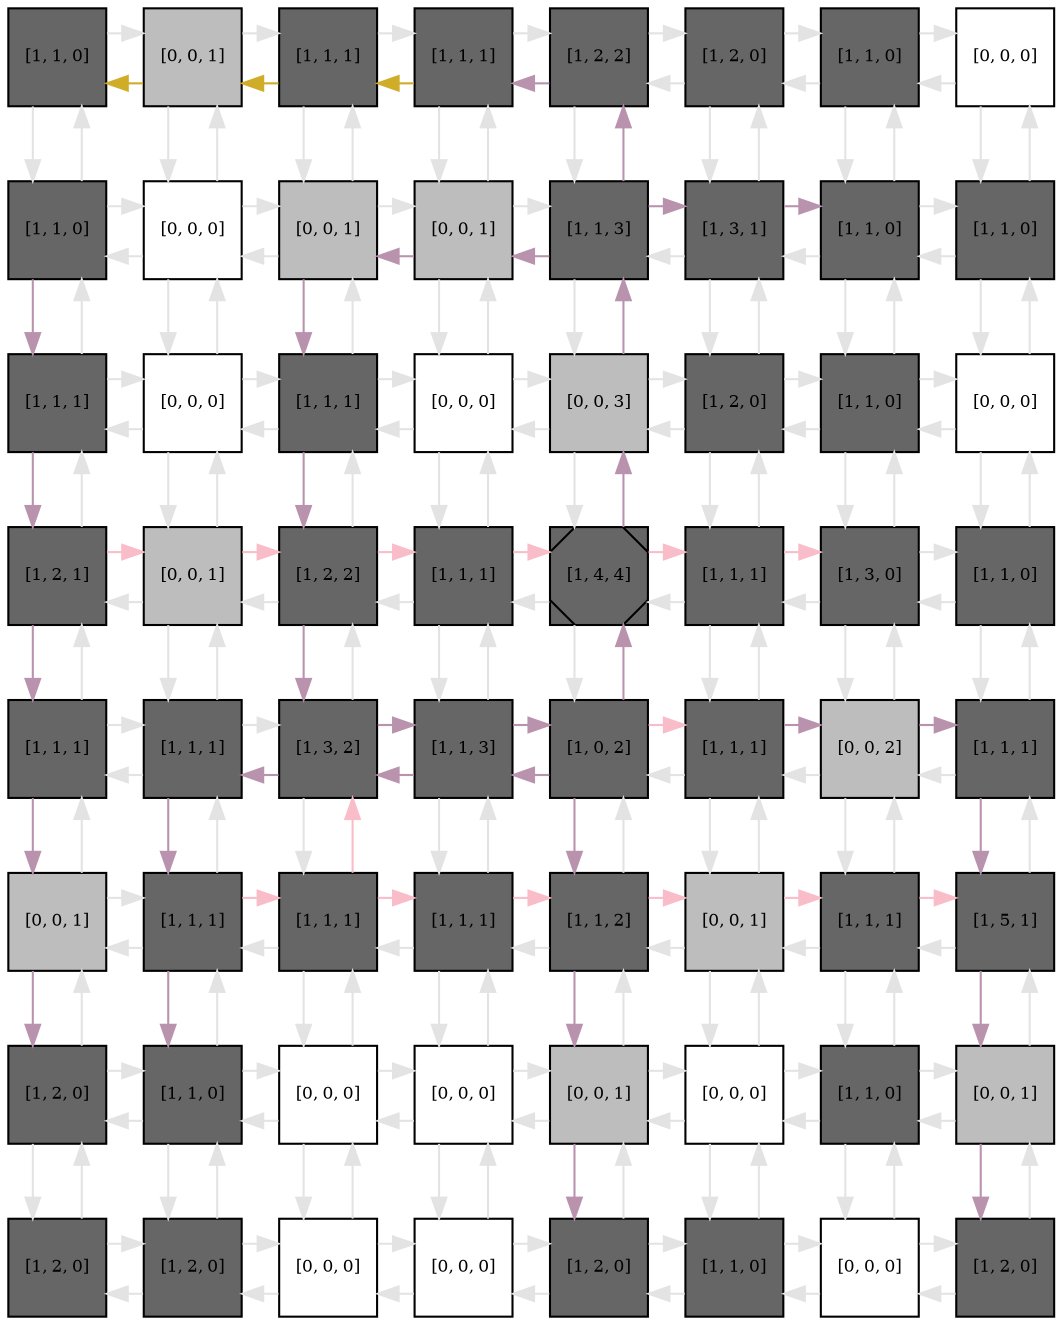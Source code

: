 digraph layout  {
rankdir=TB;
splines=ortho;
node [fixedsize=false, style=filled, width="0.6"];
edge [constraint=false];
0 [fillcolor="#666666", fontsize=8, label="[1, 1, 0]", shape=square, tooltip="name:  Androgens ,\nin_degree: 2,\nout_degree: 2"];
1 [fillcolor="#bdbdbd", fontsize=8, label="[0, 0, 1]", shape=square, tooltip="name: None,\nin_degree: 3,\nout_degree: 3"];
2 [fillcolor="#666666", fontsize=8, label="[1, 1, 1]", shape=square, tooltip="name:  BCL2 ,\nin_degree: 3,\nout_degree: 3"];
3 [fillcolor="#666666", fontsize=8, label="[1, 1, 1]", shape=square, tooltip="name:  AZD6244 ,\nin_degree: 3,\nout_degree: 3"];
4 [fillcolor="#666666", fontsize=8, label="[1, 2, 2]", shape=square, tooltip="name:  SRF_ELK1 ,\nin_degree: 3,\nout_degree: 3"];
5 [fillcolor="#666666", fontsize=8, label="[1, 2, 0]", shape=square, tooltip="name:  ERK1_2 ,\nin_degree: 3,\nout_degree: 3"];
6 [fillcolor="#666666", fontsize=8, label="[1, 1, 0]", shape=square, tooltip="name:  SP1 ,\nin_degree: 3,\nout_degree: 3"];
7 [fillcolor="#FFFFFF", fontsize=8, label="[0, 0, 0]", shape=square, tooltip="name: None,\nin_degree: 2,\nout_degree: 2"];
8 [fillcolor="#666666", fontsize=8, label="[1, 1, 0]", shape=square, tooltip="name:  AR_HSP ,\nin_degree: 3,\nout_degree: 3"];
9 [fillcolor="#FFFFFF", fontsize=8, label="[0, 0, 0]", shape=square, tooltip="name: None,\nin_degree: 4,\nout_degree: 4"];
10 [fillcolor="#bdbdbd", fontsize=8, label="[0, 0, 1]", shape=square, tooltip="name: None,\nin_degree: 4,\nout_degree: 4"];
11 [fillcolor="#bdbdbd", fontsize=8, label="[0, 0, 1]", shape=square, tooltip="name: None,\nin_degree: 4,\nout_degree: 4"];
12 [fillcolor="#666666", fontsize=8, label="[1, 1, 3]", shape=square, tooltip="name:  PDPK1 ,\nin_degree: 4,\nout_degree: 4"];
13 [fillcolor="#666666", fontsize=8, label="[1, 3, 1]", shape=square, tooltip="name:  Raf ,\nin_degree: 4,\nout_degree: 4"];
14 [fillcolor="#666666", fontsize=8, label="[1, 1, 0]", shape=square, tooltip="name:  BKM120 ,\nin_degree: 4,\nout_degree: 4"];
15 [fillcolor="#666666", fontsize=8, label="[1, 1, 0]", shape=square, tooltip="name:  Ras ,\nin_degree: 3,\nout_degree: 3"];
16 [fillcolor="#666666", fontsize=8, label="[1, 1, 1]", shape=square, tooltip="name:  CDK2-Cyclin_E ,\nin_degree: 3,\nout_degree: 3"];
17 [fillcolor="#FFFFFF", fontsize=8, label="[0, 0, 0]", shape=square, tooltip="name: None,\nin_degree: 4,\nout_degree: 4"];
18 [fillcolor="#666666", fontsize=8, label="[1, 1, 1]", shape=square, tooltip="name:  PTEN ,\nin_degree: 4,\nout_degree: 4"];
19 [fillcolor="#FFFFFF", fontsize=8, label="[0, 0, 0]", shape=square, tooltip="name: None,\nin_degree: 4,\nout_degree: 4"];
20 [fillcolor="#bdbdbd", fontsize=8, label="[0, 0, 3]", shape=square, tooltip="name: None,\nin_degree: 4,\nout_degree: 4"];
21 [fillcolor="#666666", fontsize=8, label="[1, 2, 0]", shape=square, tooltip="name:  PIP3 ,\nin_degree: 4,\nout_degree: 4"];
22 [fillcolor="#666666", fontsize=8, label="[1, 1, 0]", shape=square, tooltip="name:  MEK1 ,\nin_degree: 4,\nout_degree: 4"];
23 [fillcolor="#FFFFFF", fontsize=8, label="[0, 0, 0]", shape=square, tooltip="name: None,\nin_degree: 3,\nout_degree: 3"];
24 [fillcolor="#666666", fontsize=8, label="[1, 2, 1]", shape=square, tooltip="name:  IRS1 ,\nin_degree: 3,\nout_degree: 3"];
25 [fillcolor="#bdbdbd", fontsize=8, label="[0, 0, 1]", shape=square, tooltip="name: None,\nin_degree: 4,\nout_degree: 4"];
26 [fillcolor="#666666", fontsize=8, label="[1, 2, 2]", shape=square, tooltip="name:  BAD ,\nin_degree: 4,\nout_degree: 4"];
27 [fillcolor="#666666", fontsize=8, label="[1, 1, 1]", shape=square, tooltip="name:  Cixutumumab ,\nin_degree: 4,\nout_degree: 4"];
28 [fillcolor="#666666", fontsize=8, label="[1, 4, 4]", shape=Msquare, tooltip="name:  RP6SKB1 ,\nin_degree: 4,\nout_degree: 4"];
29 [fillcolor="#666666", fontsize=8, label="[1, 1, 1]", shape=square, tooltip="name:  Temsirolimus ,\nin_degree: 4,\nout_degree: 4"];
30 [fillcolor="#666666", fontsize=8, label="[1, 3, 0]", shape=square, tooltip="name:  PIK3CA ,\nin_degree: 4,\nout_degree: 4"];
31 [fillcolor="#666666", fontsize=8, label="[1, 1, 0]", shape=square, tooltip="name:  Lapatinib ,\nin_degree: 3,\nout_degree: 3"];
32 [fillcolor="#666666", fontsize=8, label="[1, 1, 1]", shape=square, tooltip="name:  p21 ,\nin_degree: 3,\nout_degree: 3"];
33 [fillcolor="#666666", fontsize=8, label="[1, 1, 1]", shape=square, tooltip="name:  IGF ,\nin_degree: 4,\nout_degree: 4"];
34 [fillcolor="#666666", fontsize=8, label="[1, 3, 2]", shape=square, tooltip="name:  AKT ,\nin_degree: 4,\nout_degree: 4"];
35 [fillcolor="#666666", fontsize=8, label="[1, 1, 3]", shape=square, tooltip="name:  NKX3_1 ,\nin_degree: 4,\nout_degree: 4"];
36 [fillcolor="#666666", fontsize=8, label="[1, 0, 2]", shape=square, tooltip="name:  0 ,\nin_degree: 4,\nout_degree: 4"];
37 [fillcolor="#666666", fontsize=8, label="[1, 1, 1]", shape=square, tooltip="name:  HBEGF ,\nin_degree: 4,\nout_degree: 4"];
38 [fillcolor="#bdbdbd", fontsize=8, label="[0, 0, 2]", shape=square, tooltip="name: None,\nin_degree: 4,\nout_degree: 4"];
39 [fillcolor="#666666", fontsize=8, label="[1, 1, 1]", shape=square, tooltip="name:  mTOR ,\nin_degree: 3,\nout_degree: 3"];
40 [fillcolor="#bdbdbd", fontsize=8, label="[0, 0, 1]", shape=square, tooltip="name: None,\nin_degree: 3,\nout_degree: 3"];
41 [fillcolor="#666666", fontsize=8, label="[1, 1, 1]", shape=square, tooltip="name:  IGFR1A_B ,\nin_degree: 4,\nout_degree: 4"];
42 [fillcolor="#666666", fontsize=8, label="[1, 1, 1]", shape=square, tooltip="name:  RHEB ,\nin_degree: 4,\nout_degree: 4"];
43 [fillcolor="#666666", fontsize=8, label="[1, 1, 1]", shape=square, tooltip="name:  NRG1 ,\nin_degree: 4,\nout_degree: 4"];
44 [fillcolor="#666666", fontsize=8, label="[1, 1, 2]", shape=square, tooltip="name:  AZD5363 ,\nin_degree: 4,\nout_degree: 4"];
45 [fillcolor="#bdbdbd", fontsize=8, label="[0, 0, 1]", shape=square, tooltip="name: None,\nin_degree: 4,\nout_degree: 4"];
46 [fillcolor="#666666", fontsize=8, label="[1, 1, 1]", shape=square, tooltip="name:  ERBB2_3 ,\nin_degree: 4,\nout_degree: 4"];
47 [fillcolor="#666666", fontsize=8, label="[1, 5, 1]", shape=square, tooltip="name:  GRB2_SOS ,\nin_degree: 3,\nout_degree: 3"];
48 [fillcolor="#666666", fontsize=8, label="[1, 2, 0]", shape=square, tooltip="name:  AR_AR ,\nin_degree: 3,\nout_degree: 3"];
49 [fillcolor="#666666", fontsize=8, label="[1, 1, 0]", shape=square, tooltip="name:  Enzalutamide ,\nin_degree: 4,\nout_degree: 4"];
50 [fillcolor="#FFFFFF", fontsize=8, label="[0, 0, 0]", shape=square, tooltip="name: None,\nin_degree: 4,\nout_degree: 4"];
51 [fillcolor="#FFFFFF", fontsize=8, label="[0, 0, 0]", shape=square, tooltip="name: None,\nin_degree: 4,\nout_degree: 4"];
52 [fillcolor="#bdbdbd", fontsize=8, label="[0, 0, 1]", shape=square, tooltip="name: None,\nin_degree: 4,\nout_degree: 4"];
53 [fillcolor="#FFFFFF", fontsize=8, label="[0, 0, 0]", shape=square, tooltip="name: None,\nin_degree: 4,\nout_degree: 4"];
54 [fillcolor="#666666", fontsize=8, label="[1, 1, 0]", shape=square, tooltip="name:  EGFR_ERBB2 ,\nin_degree: 4,\nout_degree: 4"];
55 [fillcolor="#bdbdbd", fontsize=8, label="[0, 0, 1]", shape=square, tooltip="name: None,\nin_degree: 3,\nout_degree: 3"];
56 [fillcolor="#666666", fontsize=8, label="[1, 2, 0]", shape=square, tooltip="name:  PSA ,\nin_degree: 2,\nout_degree: 2"];
57 [fillcolor="#666666", fontsize=8, label="[1, 2, 0]", shape=square, tooltip="name:  TMPRSS2 ,\nin_degree: 3,\nout_degree: 3"];
58 [fillcolor="#FFFFFF", fontsize=8, label="[0, 0, 0]", shape=square, tooltip="name: None,\nin_degree: 3,\nout_degree: 3"];
59 [fillcolor="#FFFFFF", fontsize=8, label="[0, 0, 0]", shape=square, tooltip="name: None,\nin_degree: 3,\nout_degree: 3"];
60 [fillcolor="#666666", fontsize=8, label="[1, 2, 0]", shape=square, tooltip="name:  TSC1_2 ,\nin_degree: 3,\nout_degree: 3"];
61 [fillcolor="#666666", fontsize=8, label="[1, 1, 0]", shape=square, tooltip="name:  EGF ,\nin_degree: 3,\nout_degree: 3"];
62 [fillcolor="#FFFFFF", fontsize=8, label="[0, 0, 0]", shape=square, tooltip="name: None,\nin_degree: 3,\nout_degree: 3"];
63 [fillcolor="#666666", fontsize=8, label="[1, 2, 0]", shape=square, tooltip="name:  EFGR ,\nin_degree: 2,\nout_degree: 2"];
0 -> 1  [color=grey89, style="penwidth(0.1)", tooltip=" ", weight=1];
0 -> 8  [color=grey89, style="penwidth(0.1)", tooltip=" ", weight=1];
1 -> 0  [color="#D0AD29", style="penwidth(0.1)", tooltip="36( 0 ) to 0( Androgens )", weight=1];
1 -> 2  [color=grey89, style="penwidth(0.1)", tooltip=" ", weight=1];
1 -> 9  [color=grey89, style="penwidth(0.1)", tooltip=" ", weight=1];
2 -> 1  [color="#D0AD29", style="penwidth(0.1)", tooltip="36( 0 ) to 0( Androgens )", weight=1];
2 -> 3  [color=grey89, style="penwidth(0.1)", tooltip=" ", weight=1];
2 -> 10  [color=grey89, style="penwidth(0.1)", tooltip=" ", weight=1];
3 -> 2  [color="#D0AD29", style="penwidth(0.1)", tooltip="36( 0 ) to 0( Androgens )", weight=1];
3 -> 4  [color=grey89, style="penwidth(0.1)", tooltip=" ", weight=1];
3 -> 11  [color=grey89, style="penwidth(0.1)", tooltip=" ", weight=1];
4 -> 3  [color="#B993AE", style="penwidth(0.1)", tooltip="36( 0 ) to 3( AZD6244 )", weight=1];
4 -> 5  [color=grey89, style="penwidth(0.1)", tooltip=" ", weight=1];
4 -> 12  [color=grey89, style="penwidth(0.1)", tooltip=" ", weight=1];
5 -> 4  [color=grey89, style="penwidth(0.1)", tooltip=" ", weight=1];
5 -> 6  [color=grey89, style="penwidth(0.1)", tooltip=" ", weight=1];
5 -> 13  [color=grey89, style="penwidth(0.1)", tooltip=" ", weight=1];
6 -> 5  [color=grey89, style="penwidth(0.1)", tooltip=" ", weight=1];
6 -> 7  [color=grey89, style="penwidth(0.1)", tooltip=" ", weight=1];
6 -> 14  [color=grey89, style="penwidth(0.1)", tooltip=" ", weight=1];
7 -> 6  [color=grey89, style="penwidth(0.1)", tooltip=" ", weight=1];
7 -> 15  [color=grey89, style="penwidth(0.1)", tooltip=" ", weight=1];
8 -> 0  [color=grey89, style="penwidth(0.1)", tooltip=" ", weight=1];
8 -> 9  [color=grey89, style="penwidth(0.1)", tooltip=" ", weight=1];
8 -> 16  [color="#B993AE", style="penwidth(0.1)", tooltip="8( AR_HSP ) to 48( AR_AR )", weight=1];
9 -> 1  [color=grey89, style="penwidth(0.1)", tooltip=" ", weight=1];
9 -> 8  [color=grey89, style="penwidth(0.1)", tooltip=" ", weight=1];
9 -> 10  [color=grey89, style="penwidth(0.1)", tooltip=" ", weight=1];
9 -> 17  [color=grey89, style="penwidth(0.1)", tooltip=" ", weight=1];
10 -> 2  [color=grey89, style="penwidth(0.1)", tooltip=" ", weight=1];
10 -> 9  [color=grey89, style="penwidth(0.1)", tooltip=" ", weight=1];
10 -> 11  [color=grey89, style="penwidth(0.1)", tooltip=" ", weight=1];
10 -> 18  [color="#B993AE", style="penwidth(0.1)", tooltip="12( PDPK1 ) to 34( AKT )", weight=1];
11 -> 3  [color=grey89, style="penwidth(0.1)", tooltip=" ", weight=1];
11 -> 10  [color="#B993AE", style="penwidth(0.1)", tooltip="12( PDPK1 ) to 34( AKT )", weight=1];
11 -> 12  [color=grey89, style="penwidth(0.1)", tooltip=" ", weight=1];
11 -> 19  [color=grey89, style="penwidth(0.1)", tooltip=" ", weight=1];
12 -> 4  [color="#B993AE", style="penwidth(0.1)", tooltip="36( 0 ) to 3( AZD6244 )", weight=1];
12 -> 11  [color="#B993AE", style="penwidth(0.1)", tooltip="12( PDPK1 ) to 34( AKT )", weight=1];
12 -> 13  [color="#B993AE", style="penwidth(0.1)", tooltip="36( 0 ) to 14( BKM120 )", weight=1];
12 -> 20  [color=grey89, style="penwidth(0.1)", tooltip=" ", weight=1];
13 -> 5  [color=grey89, style="penwidth(0.1)", tooltip=" ", weight=1];
13 -> 12  [color=grey89, style="penwidth(0.1)", tooltip=" ", weight=1];
13 -> 14  [color="#B993AE", style="penwidth(0.1)", tooltip="36( 0 ) to 14( BKM120 )", weight=1];
13 -> 21  [color=grey89, style="penwidth(0.1)", tooltip=" ", weight=1];
14 -> 6  [color=grey89, style="penwidth(0.1)", tooltip=" ", weight=1];
14 -> 13  [color=grey89, style="penwidth(0.1)", tooltip=" ", weight=1];
14 -> 15  [color=grey89, style="penwidth(0.1)", tooltip=" ", weight=1];
14 -> 22  [color=grey89, style="penwidth(0.1)", tooltip=" ", weight=1];
15 -> 7  [color=grey89, style="penwidth(0.1)", tooltip=" ", weight=1];
15 -> 14  [color=grey89, style="penwidth(0.1)", tooltip=" ", weight=1];
15 -> 23  [color=grey89, style="penwidth(0.1)", tooltip=" ", weight=1];
16 -> 8  [color=grey89, style="penwidth(0.1)", tooltip=" ", weight=1];
16 -> 17  [color=grey89, style="penwidth(0.1)", tooltip=" ", weight=1];
16 -> 24  [color="#B993AE", style="penwidth(0.1)", tooltip="8( AR_HSP ) to 48( AR_AR )", weight=1];
17 -> 9  [color=grey89, style="penwidth(0.1)", tooltip=" ", weight=1];
17 -> 16  [color=grey89, style="penwidth(0.1)", tooltip=" ", weight=1];
17 -> 18  [color=grey89, style="penwidth(0.1)", tooltip=" ", weight=1];
17 -> 25  [color=grey89, style="penwidth(0.1)", tooltip=" ", weight=1];
18 -> 10  [color=grey89, style="penwidth(0.1)", tooltip=" ", weight=1];
18 -> 17  [color=grey89, style="penwidth(0.1)", tooltip=" ", weight=1];
18 -> 19  [color=grey89, style="penwidth(0.1)", tooltip=" ", weight=1];
18 -> 26  [color="#B993AE", style="penwidth(0.1)", tooltip="12( PDPK1 ) to 34( AKT )", weight=1];
19 -> 11  [color=grey89, style="penwidth(0.1)", tooltip=" ", weight=1];
19 -> 18  [color=grey89, style="penwidth(0.1)", tooltip=" ", weight=1];
19 -> 20  [color=grey89, style="penwidth(0.1)", tooltip=" ", weight=1];
19 -> 27  [color=grey89, style="penwidth(0.1)", tooltip=" ", weight=1];
20 -> 12  [color="#B993AE", style="penwidth(0.1)", tooltip="36( 0 ) to 14( BKM120 )", weight=1];
20 -> 19  [color=grey89, style="penwidth(0.1)", tooltip=" ", weight=1];
20 -> 21  [color=grey89, style="penwidth(0.1)", tooltip=" ", weight=1];
20 -> 28  [color=grey89, style="penwidth(0.1)", tooltip=" ", weight=1];
21 -> 13  [color=grey89, style="penwidth(0.1)", tooltip=" ", weight=1];
21 -> 20  [color=grey89, style="penwidth(0.1)", tooltip=" ", weight=1];
21 -> 22  [color=grey89, style="penwidth(0.1)", tooltip=" ", weight=1];
21 -> 29  [color=grey89, style="penwidth(0.1)", tooltip=" ", weight=1];
22 -> 14  [color=grey89, style="penwidth(0.1)", tooltip=" ", weight=1];
22 -> 21  [color=grey89, style="penwidth(0.1)", tooltip=" ", weight=1];
22 -> 23  [color=grey89, style="penwidth(0.1)", tooltip=" ", weight=1];
22 -> 30  [color=grey89, style="penwidth(0.1)", tooltip=" ", weight=1];
23 -> 15  [color=grey89, style="penwidth(0.1)", tooltip=" ", weight=1];
23 -> 22  [color=grey89, style="penwidth(0.1)", tooltip=" ", weight=1];
23 -> 31  [color=grey89, style="penwidth(0.1)", tooltip=" ", weight=1];
24 -> 16  [color=grey89, style="penwidth(0.1)", tooltip=" ", weight=1];
24 -> 25  [color="#F9BDC9", style="penwidth(0.1)", tooltip="24( IRS1 ) to 30( PIK3CA )", weight=1];
24 -> 32  [color="#B993AE", style="penwidth(0.1)", tooltip="8( AR_HSP ) to 48( AR_AR )", weight=1];
25 -> 17  [color=grey89, style="penwidth(0.1)", tooltip=" ", weight=1];
25 -> 24  [color=grey89, style="penwidth(0.1)", tooltip=" ", weight=1];
25 -> 26  [color="#F9BDC9", style="penwidth(0.1)", tooltip="24( IRS1 ) to 30( PIK3CA )", weight=1];
25 -> 33  [color=grey89, style="penwidth(0.1)", tooltip=" ", weight=1];
26 -> 18  [color=grey89, style="penwidth(0.1)", tooltip=" ", weight=1];
26 -> 25  [color=grey89, style="penwidth(0.1)", tooltip=" ", weight=1];
26 -> 27  [color="#F9BDC9", style="penwidth(0.1)", tooltip="24( IRS1 ) to 30( PIK3CA )", weight=1];
26 -> 34  [color="#B993AE", style="penwidth(0.1)", tooltip="12( PDPK1 ) to 34( AKT )", weight=1];
27 -> 19  [color=grey89, style="penwidth(0.1)", tooltip=" ", weight=1];
27 -> 26  [color=grey89, style="penwidth(0.1)", tooltip=" ", weight=1];
27 -> 28  [color="#F9BDC9", style="penwidth(0.1)", tooltip="24( IRS1 ) to 30( PIK3CA )", weight=1];
27 -> 35  [color=grey89, style="penwidth(0.1)", tooltip=" ", weight=1];
28 -> 20  [color="#B993AE", style="penwidth(0.1)", tooltip="36( 0 ) to 14( BKM120 )", weight=1];
28 -> 27  [color=grey89, style="penwidth(0.1)", tooltip=" ", weight=1];
28 -> 29  [color="#F9BDC9", style="penwidth(0.1)", tooltip="24( IRS1 ) to 30( PIK3CA )", weight=1];
28 -> 36  [color=grey89, style="penwidth(0.1)", tooltip=" ", weight=1];
29 -> 21  [color=grey89, style="penwidth(0.1)", tooltip=" ", weight=1];
29 -> 28  [color=grey89, style="penwidth(0.1)", tooltip=" ", weight=1];
29 -> 30  [color="#F9BDC9", style="penwidth(0.1)", tooltip="24( IRS1 ) to 30( PIK3CA )", weight=1];
29 -> 37  [color=grey89, style="penwidth(0.1)", tooltip=" ", weight=1];
30 -> 22  [color=grey89, style="penwidth(0.1)", tooltip=" ", weight=1];
30 -> 29  [color=grey89, style="penwidth(0.1)", tooltip=" ", weight=1];
30 -> 31  [color=grey89, style="penwidth(0.1)", tooltip=" ", weight=1];
30 -> 38  [color=grey89, style="penwidth(0.1)", tooltip=" ", weight=1];
31 -> 23  [color=grey89, style="penwidth(0.1)", tooltip=" ", weight=1];
31 -> 30  [color=grey89, style="penwidth(0.1)", tooltip=" ", weight=1];
31 -> 39  [color=grey89, style="penwidth(0.1)", tooltip=" ", weight=1];
32 -> 24  [color=grey89, style="penwidth(0.1)", tooltip=" ", weight=1];
32 -> 33  [color=grey89, style="penwidth(0.1)", tooltip=" ", weight=1];
32 -> 40  [color="#B993AE", style="penwidth(0.1)", tooltip="8( AR_HSP ) to 48( AR_AR )", weight=1];
33 -> 25  [color=grey89, style="penwidth(0.1)", tooltip=" ", weight=1];
33 -> 32  [color=grey89, style="penwidth(0.1)", tooltip=" ", weight=1];
33 -> 34  [color=grey89, style="penwidth(0.1)", tooltip=" ", weight=1];
33 -> 41  [color="#B993AE", style="penwidth(0.1)", tooltip="36( 0 ) to 49( Enzalutamide )", weight=1];
34 -> 26  [color=grey89, style="penwidth(0.1)", tooltip=" ", weight=1];
34 -> 33  [color="#B993AE", style="penwidth(0.1)", tooltip="36( 0 ) to 49( Enzalutamide )", weight=1];
34 -> 35  [color="#B993AE", style="penwidth(0.1)", tooltip="34( AKT ) to 60( TSC1_2 )", weight=1];
34 -> 42  [color=grey89, style="penwidth(0.1)", tooltip=" ", weight=1];
35 -> 27  [color=grey89, style="penwidth(0.1)", tooltip=" ", weight=1];
35 -> 34  [color="#B993AE", style="penwidth(0.1)", tooltip="36( 0 ) to 49( Enzalutamide )", weight=1];
35 -> 36  [color="#B993AE", style="penwidth(0.1)", tooltip="34( AKT ) to 60( TSC1_2 )", weight=1];
35 -> 43  [color=grey89, style="penwidth(0.1)", tooltip=" ", weight=1];
36 -> 28  [color="#B993AE", style="penwidth(0.1)", tooltip="36( 0 ) to 14( BKM120 )", weight=1];
36 -> 35  [color="#B993AE", style="penwidth(0.1)", tooltip="36( 0 ) to 49( Enzalutamide )", weight=1];
36 -> 37  [color="#F9BDC9", style="penwidth(0.1)", tooltip="42( RHEB ) to 39( mTOR )", weight=1];
36 -> 44  [color="#B993AE", style="penwidth(0.1)", tooltip="34( AKT ) to 60( TSC1_2 )", weight=1];
37 -> 29  [color=grey89, style="penwidth(0.1)", tooltip=" ", weight=1];
37 -> 36  [color=grey89, style="penwidth(0.1)", tooltip=" ", weight=1];
37 -> 38  [color="#B993AE", style="penwidth(0.1)", tooltip="37( HBEGF ) to 63( EFGR )", weight=1];
37 -> 45  [color=grey89, style="penwidth(0.1)", tooltip=" ", weight=1];
38 -> 30  [color=grey89, style="penwidth(0.1)", tooltip=" ", weight=1];
38 -> 37  [color=grey89, style="penwidth(0.1)", tooltip=" ", weight=1];
38 -> 39  [color="#B993AE", style="penwidth(0.1)", tooltip="37( HBEGF ) to 63( EFGR )", weight=1];
38 -> 46  [color=grey89, style="penwidth(0.1)", tooltip=" ", weight=1];
39 -> 31  [color=grey89, style="penwidth(0.1)", tooltip=" ", weight=1];
39 -> 38  [color=grey89, style="penwidth(0.1)", tooltip=" ", weight=1];
39 -> 47  [color="#B993AE", style="penwidth(0.1)", tooltip="37( HBEGF ) to 63( EFGR )", weight=1];
40 -> 32  [color=grey89, style="penwidth(0.1)", tooltip=" ", weight=1];
40 -> 41  [color=grey89, style="penwidth(0.1)", tooltip=" ", weight=1];
40 -> 48  [color="#B993AE", style="penwidth(0.1)", tooltip="8( AR_HSP ) to 48( AR_AR )", weight=1];
41 -> 33  [color=grey89, style="penwidth(0.1)", tooltip=" ", weight=1];
41 -> 40  [color=grey89, style="penwidth(0.1)", tooltip=" ", weight=1];
41 -> 42  [color="#F9BDC9", style="penwidth(0.1)", tooltip="41( IGFR1A_B ) to 47( GRB2_SOS )", weight=1];
41 -> 49  [color="#B993AE", style="penwidth(0.1)", tooltip="36( 0 ) to 49( Enzalutamide )", weight=1];
42 -> 34  [color="#F9BDC9", style="penwidth(0.1)", tooltip="42( RHEB ) to 39( mTOR )", weight=1];
42 -> 41  [color=grey89, style="penwidth(0.1)", tooltip=" ", weight=1];
42 -> 43  [color="#F9BDC9", style="penwidth(0.1)", tooltip="41( IGFR1A_B ) to 47( GRB2_SOS )", weight=1];
42 -> 50  [color=grey89, style="penwidth(0.1)", tooltip=" ", weight=1];
43 -> 35  [color=grey89, style="penwidth(0.1)", tooltip=" ", weight=1];
43 -> 42  [color=grey89, style="penwidth(0.1)", tooltip=" ", weight=1];
43 -> 44  [color="#F9BDC9", style="penwidth(0.1)", tooltip="41( IGFR1A_B ) to 47( GRB2_SOS )", weight=1];
43 -> 51  [color=grey89, style="penwidth(0.1)", tooltip=" ", weight=1];
44 -> 36  [color=grey89, style="penwidth(0.1)", tooltip=" ", weight=1];
44 -> 43  [color=grey89, style="penwidth(0.1)", tooltip=" ", weight=1];
44 -> 45  [color="#F9BDC9", style="penwidth(0.1)", tooltip="41( IGFR1A_B ) to 47( GRB2_SOS )", weight=1];
44 -> 52  [color="#B993AE", style="penwidth(0.1)", tooltip="34( AKT ) to 60( TSC1_2 )", weight=1];
45 -> 37  [color=grey89, style="penwidth(0.1)", tooltip=" ", weight=1];
45 -> 44  [color=grey89, style="penwidth(0.1)", tooltip=" ", weight=1];
45 -> 46  [color="#F9BDC9", style="penwidth(0.1)", tooltip="41( IGFR1A_B ) to 47( GRB2_SOS )", weight=1];
45 -> 53  [color=grey89, style="penwidth(0.1)", tooltip=" ", weight=1];
46 -> 38  [color=grey89, style="penwidth(0.1)", tooltip=" ", weight=1];
46 -> 45  [color=grey89, style="penwidth(0.1)", tooltip=" ", weight=1];
46 -> 47  [color="#F9BDC9", style="penwidth(0.1)", tooltip="41( IGFR1A_B ) to 47( GRB2_SOS )", weight=1];
46 -> 54  [color=grey89, style="penwidth(0.1)", tooltip=" ", weight=1];
47 -> 39  [color=grey89, style="penwidth(0.1)", tooltip=" ", weight=1];
47 -> 46  [color=grey89, style="penwidth(0.1)", tooltip=" ", weight=1];
47 -> 55  [color="#B993AE", style="penwidth(0.1)", tooltip="37( HBEGF ) to 63( EFGR )", weight=1];
48 -> 40  [color=grey89, style="penwidth(0.1)", tooltip=" ", weight=1];
48 -> 49  [color=grey89, style="penwidth(0.1)", tooltip=" ", weight=1];
48 -> 56  [color=grey89, style="penwidth(0.1)", tooltip=" ", weight=1];
49 -> 41  [color=grey89, style="penwidth(0.1)", tooltip=" ", weight=1];
49 -> 48  [color=grey89, style="penwidth(0.1)", tooltip=" ", weight=1];
49 -> 50  [color=grey89, style="penwidth(0.1)", tooltip=" ", weight=1];
49 -> 57  [color=grey89, style="penwidth(0.1)", tooltip=" ", weight=1];
50 -> 42  [color=grey89, style="penwidth(0.1)", tooltip=" ", weight=1];
50 -> 49  [color=grey89, style="penwidth(0.1)", tooltip=" ", weight=1];
50 -> 51  [color=grey89, style="penwidth(0.1)", tooltip=" ", weight=1];
50 -> 58  [color=grey89, style="penwidth(0.1)", tooltip=" ", weight=1];
51 -> 43  [color=grey89, style="penwidth(0.1)", tooltip=" ", weight=1];
51 -> 50  [color=grey89, style="penwidth(0.1)", tooltip=" ", weight=1];
51 -> 52  [color=grey89, style="penwidth(0.1)", tooltip=" ", weight=1];
51 -> 59  [color=grey89, style="penwidth(0.1)", tooltip=" ", weight=1];
52 -> 44  [color=grey89, style="penwidth(0.1)", tooltip=" ", weight=1];
52 -> 51  [color=grey89, style="penwidth(0.1)", tooltip=" ", weight=1];
52 -> 53  [color=grey89, style="penwidth(0.1)", tooltip=" ", weight=1];
52 -> 60  [color="#B993AE", style="penwidth(0.1)", tooltip="34( AKT ) to 60( TSC1_2 )", weight=1];
53 -> 45  [color=grey89, style="penwidth(0.1)", tooltip=" ", weight=1];
53 -> 52  [color=grey89, style="penwidth(0.1)", tooltip=" ", weight=1];
53 -> 54  [color=grey89, style="penwidth(0.1)", tooltip=" ", weight=1];
53 -> 61  [color=grey89, style="penwidth(0.1)", tooltip=" ", weight=1];
54 -> 46  [color=grey89, style="penwidth(0.1)", tooltip=" ", weight=1];
54 -> 53  [color=grey89, style="penwidth(0.1)", tooltip=" ", weight=1];
54 -> 55  [color=grey89, style="penwidth(0.1)", tooltip=" ", weight=1];
54 -> 62  [color=grey89, style="penwidth(0.1)", tooltip=" ", weight=1];
55 -> 47  [color=grey89, style="penwidth(0.1)", tooltip=" ", weight=1];
55 -> 54  [color=grey89, style="penwidth(0.1)", tooltip=" ", weight=1];
55 -> 63  [color="#B993AE", style="penwidth(0.1)", tooltip="37( HBEGF ) to 63( EFGR )", weight=1];
56 -> 48  [color=grey89, style="penwidth(0.1)", tooltip=" ", weight=1];
56 -> 57  [color=grey89, style="penwidth(0.1)", tooltip=" ", weight=1];
57 -> 49  [color=grey89, style="penwidth(0.1)", tooltip=" ", weight=1];
57 -> 56  [color=grey89, style="penwidth(0.1)", tooltip=" ", weight=1];
57 -> 58  [color=grey89, style="penwidth(0.1)", tooltip=" ", weight=1];
58 -> 50  [color=grey89, style="penwidth(0.1)", tooltip=" ", weight=1];
58 -> 57  [color=grey89, style="penwidth(0.1)", tooltip=" ", weight=1];
58 -> 59  [color=grey89, style="penwidth(0.1)", tooltip=" ", weight=1];
59 -> 51  [color=grey89, style="penwidth(0.1)", tooltip=" ", weight=1];
59 -> 58  [color=grey89, style="penwidth(0.1)", tooltip=" ", weight=1];
59 -> 60  [color=grey89, style="penwidth(0.1)", tooltip=" ", weight=1];
60 -> 52  [color=grey89, style="penwidth(0.1)", tooltip=" ", weight=1];
60 -> 59  [color=grey89, style="penwidth(0.1)", tooltip=" ", weight=1];
60 -> 61  [color=grey89, style="penwidth(0.1)", tooltip=" ", weight=1];
61 -> 53  [color=grey89, style="penwidth(0.1)", tooltip=" ", weight=1];
61 -> 60  [color=grey89, style="penwidth(0.1)", tooltip=" ", weight=1];
61 -> 62  [color=grey89, style="penwidth(0.1)", tooltip=" ", weight=1];
62 -> 54  [color=grey89, style="penwidth(0.1)", tooltip=" ", weight=1];
62 -> 61  [color=grey89, style="penwidth(0.1)", tooltip=" ", weight=1];
62 -> 63  [color=grey89, style="penwidth(0.1)", tooltip=" ", weight=1];
63 -> 55  [color=grey89, style="penwidth(0.1)", tooltip=" ", weight=1];
63 -> 62  [color=grey89, style="penwidth(0.1)", tooltip=" ", weight=1];
edge [constraint=true, style=invis];

0 -> 8 -> 16 -> 24 -> 32 -> 40 -> 48 -> 56;
1 -> 9 -> 17 -> 25 -> 33 -> 41 -> 49 -> 57;
2 -> 10 -> 18 -> 26 -> 34 -> 42 -> 50 -> 58;
3 -> 11 -> 19 -> 27 -> 35 -> 43 -> 51 -> 59;
4 -> 12 -> 20 -> 28 -> 36 -> 44 -> 52 -> 60;
5 -> 13 -> 21 -> 29 -> 37 -> 45 -> 53 -> 61;
6 -> 14 -> 22 -> 30 -> 38 -> 46 -> 54 -> 62;
7 -> 15 -> 23 -> 31 -> 39 -> 47 -> 55 -> 63;
rank = same {0 -> 1 -> 2 -> 3 -> 4 -> 5 -> 6 -> 7};
rank = same {8 -> 9 -> 10 -> 11 -> 12 -> 13 -> 14 -> 15};
rank = same {16 -> 17 -> 18 -> 19 -> 20 -> 21 -> 22 -> 23};
rank = same {24 -> 25 -> 26 -> 27 -> 28 -> 29 -> 30 -> 31};
rank = same {32 -> 33 -> 34 -> 35 -> 36 -> 37 -> 38 -> 39};
rank = same {40 -> 41 -> 42 -> 43 -> 44 -> 45 -> 46 -> 47};
rank = same {48 -> 49 -> 50 -> 51 -> 52 -> 53 -> 54 -> 55};
rank = same {56 -> 57 -> 58 -> 59 -> 60 -> 61 -> 62 -> 63};
}